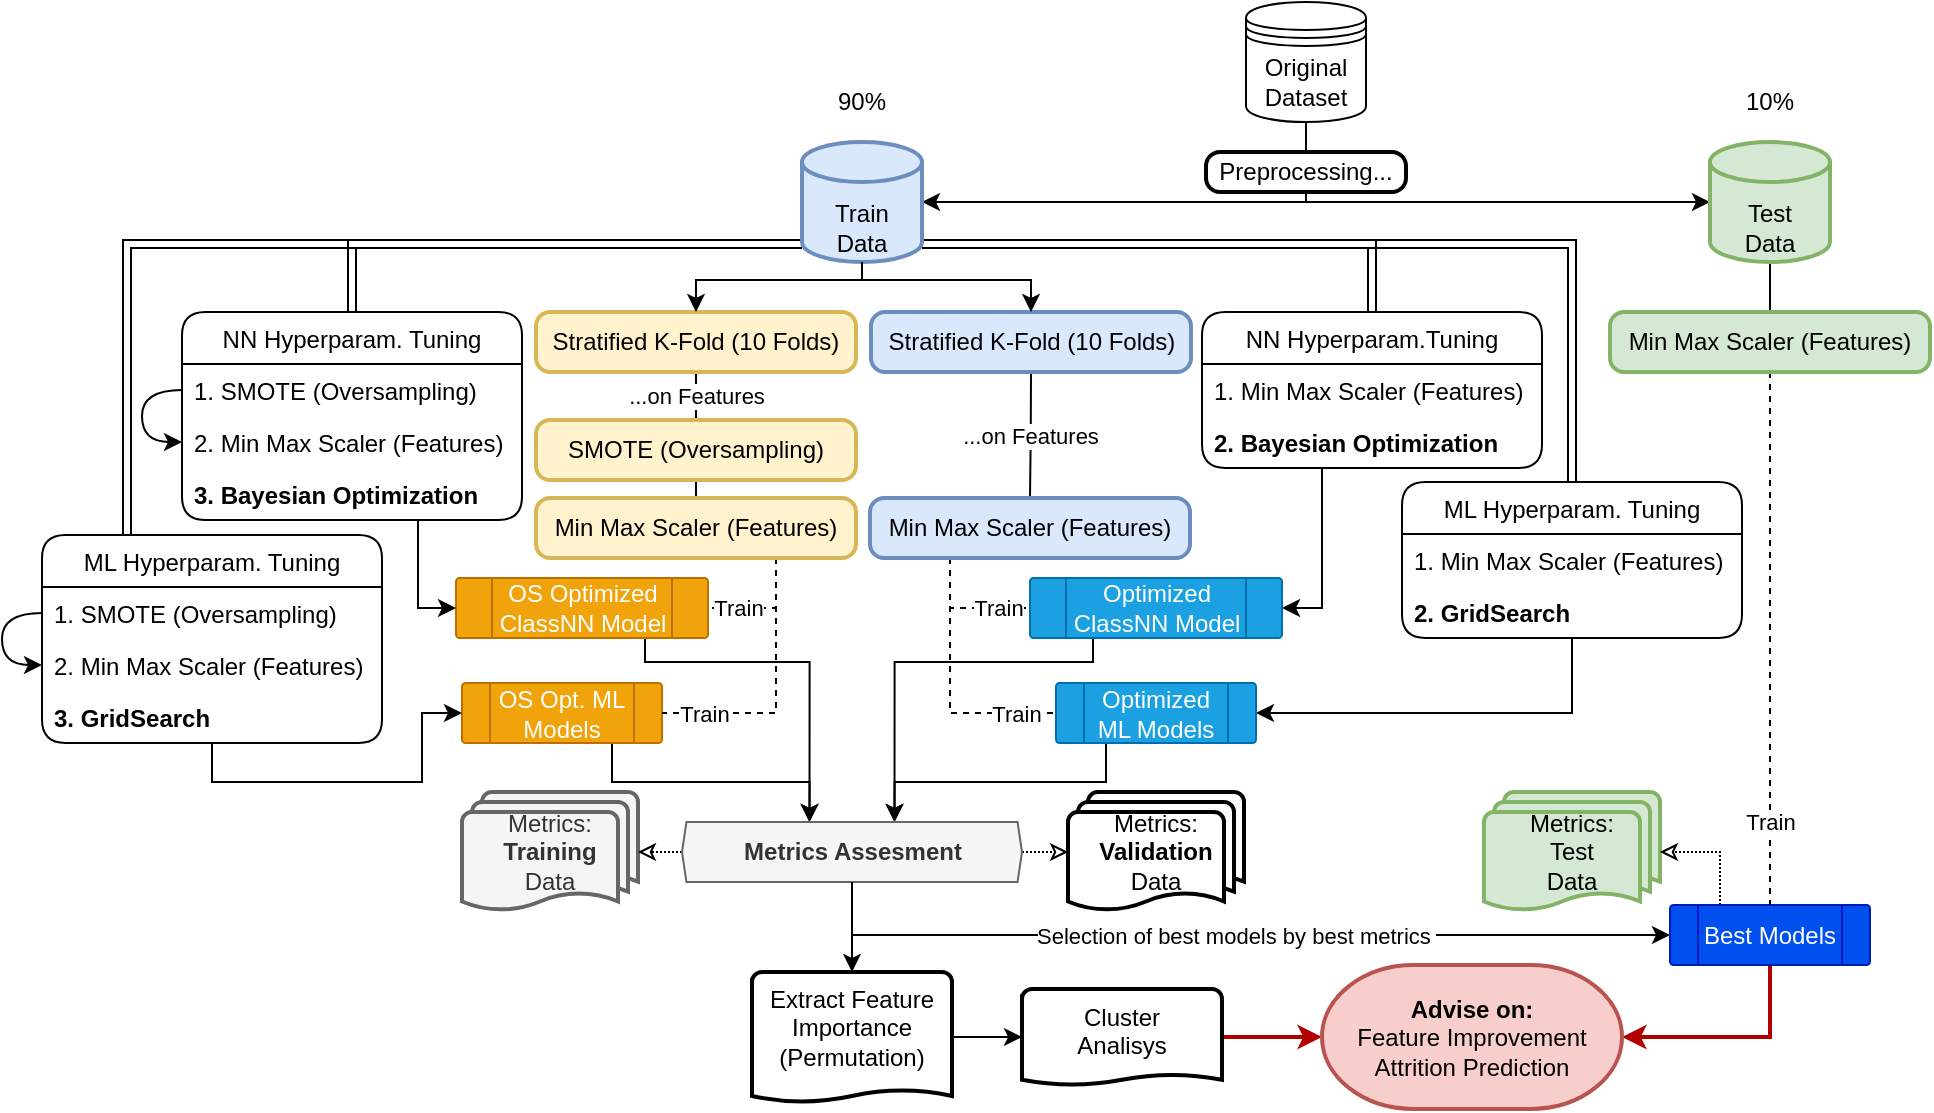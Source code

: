 <mxfile version="12.3.6" type="github" pages="1">
  <diagram id="vclmZol-7umqQOqe9Rck" name="Page-1">
    <mxGraphModel dx="1038" dy="579" grid="1" gridSize="10" guides="1" tooltips="1" connect="1" arrows="1" fold="1" page="1" pageScale="1" pageWidth="1169" pageHeight="827" math="0" shadow="0">
      <root>
        <mxCell id="0"/>
        <mxCell id="1" parent="0"/>
        <mxCell id="S4vEpRtLoYUOu1Y5i1EH-1" style="edgeStyle=orthogonalEdgeStyle;rounded=0;orthogonalLoop=1;jettySize=auto;html=1;exitX=0.5;exitY=1;exitDx=0;exitDy=0;entryX=0;entryY=0.5;entryDx=0;entryDy=0;entryPerimeter=0;" parent="1" source="S4vEpRtLoYUOu1Y5i1EH-3" target="S4vEpRtLoYUOu1Y5i1EH-4" edge="1">
          <mxGeometry relative="1" as="geometry">
            <mxPoint x="756" y="124" as="sourcePoint"/>
          </mxGeometry>
        </mxCell>
        <mxCell id="7yguZ5mXVUmebH4h-tQh-77" style="edgeStyle=orthogonalEdgeStyle;rounded=0;orthogonalLoop=1;jettySize=auto;html=1;exitX=0.5;exitY=1;exitDx=0;exitDy=0;exitPerimeter=0;entryX=0.5;entryY=0;entryDx=0;entryDy=0;startArrow=none;startFill=0;endArrow=none;endFill=0;" parent="1" source="S4vEpRtLoYUOu1Y5i1EH-4" target="0eRpexR927NenuxwNdnH-1" edge="1">
          <mxGeometry relative="1" as="geometry"/>
        </mxCell>
        <mxCell id="7yguZ5mXVUmebH4h-tQh-4" style="edgeStyle=orthogonalEdgeStyle;rounded=0;orthogonalLoop=1;jettySize=auto;html=1;exitX=1;exitY=0.85;exitDx=0;exitDy=0;exitPerimeter=0;entryX=0.5;entryY=0;entryDx=0;entryDy=0;curved=1;endArrow=none;endFill=0;shape=link;" parent="1" source="S4vEpRtLoYUOu1Y5i1EH-5" target="S4vEpRtLoYUOu1Y5i1EH-10" edge="1">
          <mxGeometry relative="1" as="geometry"/>
        </mxCell>
        <mxCell id="S4vEpRtLoYUOu1Y5i1EH-6" style="edgeStyle=orthogonalEdgeStyle;rounded=0;orthogonalLoop=1;jettySize=auto;html=1;exitX=0.5;exitY=1;exitDx=0;exitDy=0;entryX=1;entryY=0.5;entryDx=0;entryDy=0;entryPerimeter=0;" parent="1" source="S4vEpRtLoYUOu1Y5i1EH-3" target="S4vEpRtLoYUOu1Y5i1EH-5" edge="1">
          <mxGeometry relative="1" as="geometry">
            <mxPoint x="694" y="124" as="sourcePoint"/>
          </mxGeometry>
        </mxCell>
        <mxCell id="LLOeR4sEf4YQGzSrki6--1" style="edgeStyle=orthogonalEdgeStyle;rounded=0;orthogonalLoop=1;jettySize=auto;html=1;exitX=0.5;exitY=1;exitDx=0;exitDy=0;entryX=1;entryY=0.5;entryDx=0;entryDy=0;" parent="1" source="S4vEpRtLoYUOu1Y5i1EH-10" target="7yguZ5mXVUmebH4h-tQh-15" edge="1">
          <mxGeometry relative="1" as="geometry"/>
        </mxCell>
        <mxCell id="S4vEpRtLoYUOu1Y5i1EH-10" value="ML Hyperparam. Tuning" style="swimlane;fontStyle=0;childLayout=stackLayout;horizontal=1;startSize=26;fillColor=none;horizontalStack=0;resizeParent=1;resizeParentMax=0;resizeLast=0;collapsible=1;marginBottom=0;glass=0;swimlaneLine=1;rounded=1;" parent="1" vertex="1">
          <mxGeometry x="730" y="260" width="170" height="78" as="geometry">
            <mxRectangle x="700" y="256" width="157" height="26" as="alternateBounds"/>
          </mxGeometry>
        </mxCell>
        <mxCell id="S4vEpRtLoYUOu1Y5i1EH-11" value="1. Min Max Scaler (Features)" style="text;strokeColor=none;fillColor=none;align=left;verticalAlign=top;spacingLeft=4;spacingRight=4;overflow=hidden;rotatable=0;points=[[0,0.5],[1,0.5]];portConstraint=eastwest;" parent="S4vEpRtLoYUOu1Y5i1EH-10" vertex="1">
          <mxGeometry y="26" width="170" height="26" as="geometry"/>
        </mxCell>
        <mxCell id="LLOeR4sEf4YQGzSrki6--9" value="2. GridSearch" style="text;strokeColor=none;fillColor=none;align=left;verticalAlign=top;spacingLeft=4;spacingRight=4;overflow=hidden;rotatable=0;points=[[0,0.5],[1,0.5]];portConstraint=eastwest;fontStyle=1" parent="S4vEpRtLoYUOu1Y5i1EH-10" vertex="1">
          <mxGeometry y="52" width="170" height="26" as="geometry"/>
        </mxCell>
        <mxCell id="7yguZ5mXVUmebH4h-tQh-66" style="edgeStyle=orthogonalEdgeStyle;rounded=0;orthogonalLoop=1;jettySize=auto;html=1;exitX=0.25;exitY=1;exitDx=0;exitDy=0;entryX=0.625;entryY=0;entryDx=0;entryDy=0;" parent="1" source="7yguZ5mXVUmebH4h-tQh-15" target="7yguZ5mXVUmebH4h-tQh-62" edge="1">
          <mxGeometry relative="1" as="geometry">
            <Array as="points">
              <mxPoint x="582" y="410"/>
              <mxPoint x="476" y="410"/>
            </Array>
          </mxGeometry>
        </mxCell>
        <mxCell id="7yguZ5mXVUmebH4h-tQh-15" value="Optimized ML Models" style="verticalLabelPosition=middle;verticalAlign=middle;html=1;shape=process;whiteSpace=wrap;rounded=1;size=0.14;arcSize=6;labelPosition=center;align=center;fillColor=#1ba1e2;strokeColor=#006EAF;fontColor=#ffffff;" parent="1" vertex="1">
          <mxGeometry x="557" y="360.5" width="100" height="30" as="geometry"/>
        </mxCell>
        <mxCell id="7yguZ5mXVUmebH4h-tQh-30" value="...on Features" style="edgeStyle=orthogonalEdgeStyle;curved=1;rounded=0;orthogonalLoop=1;jettySize=auto;html=1;exitX=0.5;exitY=1;exitDx=0;exitDy=0;entryX=0.5;entryY=0;entryDx=0;entryDy=0;endArrow=none;endFill=0;" parent="1" source="7yguZ5mXVUmebH4h-tQh-18" target="7yguZ5mXVUmebH4h-tQh-29" edge="1">
          <mxGeometry relative="1" as="geometry"/>
        </mxCell>
        <mxCell id="7yguZ5mXVUmebH4h-tQh-18" value="Stratified K-Fold (10 Folds)" style="rounded=1;whiteSpace=wrap;html=1;absoluteArcSize=1;arcSize=14;strokeWidth=2;fillColor=#dae8fc;strokeColor=#6c8ebf;" parent="1" vertex="1">
          <mxGeometry x="464.5" y="175" width="160" height="30" as="geometry"/>
        </mxCell>
        <mxCell id="7yguZ5mXVUmebH4h-tQh-65" style="edgeStyle=orthogonalEdgeStyle;rounded=0;orthogonalLoop=1;jettySize=auto;html=1;exitX=0.25;exitY=1;exitDx=0;exitDy=0;entryX=0.625;entryY=0;entryDx=0;entryDy=0;" parent="1" source="7yguZ5mXVUmebH4h-tQh-21" target="7yguZ5mXVUmebH4h-tQh-62" edge="1">
          <mxGeometry relative="1" as="geometry">
            <Array as="points">
              <mxPoint x="576" y="350"/>
              <mxPoint x="476" y="350"/>
            </Array>
          </mxGeometry>
        </mxCell>
        <mxCell id="7yguZ5mXVUmebH4h-tQh-21" value="Optimized ClassNN Model" style="verticalLabelPosition=middle;verticalAlign=middle;html=1;shape=process;whiteSpace=wrap;rounded=1;size=0.14;arcSize=6;labelPosition=center;align=center;fillColor=#1ba1e2;strokeColor=#006EAF;fontColor=#ffffff;" parent="1" vertex="1">
          <mxGeometry x="544" y="308" width="126" height="30" as="geometry"/>
        </mxCell>
        <mxCell id="7yguZ5mXVUmebH4h-tQh-25" value="Metrics:&lt;br&gt;&lt;b&gt;Training&lt;/b&gt;&lt;br&gt;Data" style="strokeWidth=2;html=1;shape=mxgraph.flowchart.multi-document;whiteSpace=wrap;fillColor=#f5f5f5;strokeColor=#666666;fontColor=#333333;" parent="1" vertex="1">
          <mxGeometry x="260" y="415" width="88" height="60" as="geometry"/>
        </mxCell>
        <mxCell id="7yguZ5mXVUmebH4h-tQh-26" value="Metrics:&lt;br&gt;&lt;b&gt;Validation&lt;/b&gt;&lt;br&gt;Data" style="strokeWidth=2;html=1;shape=mxgraph.flowchart.multi-document;whiteSpace=wrap;" parent="1" vertex="1">
          <mxGeometry x="563" y="415" width="88" height="60" as="geometry"/>
        </mxCell>
        <mxCell id="7yguZ5mXVUmebH4h-tQh-27" value="Metrics:&lt;br&gt;Test&lt;br&gt;Data" style="strokeWidth=2;html=1;shape=mxgraph.flowchart.multi-document;whiteSpace=wrap;fillColor=#d5e8d4;strokeColor=#82b366;" parent="1" vertex="1">
          <mxGeometry x="771" y="415" width="88" height="60" as="geometry"/>
        </mxCell>
        <mxCell id="7yguZ5mXVUmebH4h-tQh-54" value="Train" style="edgeStyle=orthogonalEdgeStyle;rounded=0;orthogonalLoop=1;jettySize=auto;html=1;exitX=0.25;exitY=1;exitDx=0;exitDy=0;endArrow=none;endFill=0;entryX=0;entryY=0.5;entryDx=0;entryDy=0;dashed=1;" parent="1" source="7yguZ5mXVUmebH4h-tQh-29" target="7yguZ5mXVUmebH4h-tQh-15" edge="1">
          <mxGeometry x="0.682" relative="1" as="geometry">
            <Array as="points">
              <mxPoint x="504" y="376"/>
            </Array>
            <mxPoint x="480" y="370" as="targetPoint"/>
            <mxPoint as="offset"/>
          </mxGeometry>
        </mxCell>
        <mxCell id="LLOeR4sEf4YQGzSrki6--2" value="Train" style="edgeStyle=orthogonalEdgeStyle;rounded=0;orthogonalLoop=1;jettySize=auto;html=1;exitX=0.25;exitY=1;exitDx=0;exitDy=0;entryX=0;entryY=0.5;entryDx=0;entryDy=0;endArrow=none;endFill=0;dashed=1;" parent="1" source="7yguZ5mXVUmebH4h-tQh-29" target="7yguZ5mXVUmebH4h-tQh-21" edge="1">
          <mxGeometry x="0.515" relative="1" as="geometry">
            <Array as="points">
              <mxPoint x="504" y="323"/>
            </Array>
            <mxPoint as="offset"/>
          </mxGeometry>
        </mxCell>
        <mxCell id="7yguZ5mXVUmebH4h-tQh-29" value="Min Max Scaler (Features)" style="rounded=1;whiteSpace=wrap;html=1;absoluteArcSize=1;arcSize=14;strokeWidth=2;fillColor=#dae8fc;strokeColor=#6c8ebf;" parent="1" vertex="1">
          <mxGeometry x="464" y="268" width="160" height="30" as="geometry"/>
        </mxCell>
        <mxCell id="7yguZ5mXVUmebH4h-tQh-39" style="edgeStyle=orthogonalEdgeStyle;curved=1;rounded=0;orthogonalLoop=1;jettySize=auto;html=1;exitX=0;exitY=0.85;exitDx=0;exitDy=0;entryX=0.25;entryY=0;entryDx=0;entryDy=0;shape=link;exitPerimeter=0;" parent="1" source="S4vEpRtLoYUOu1Y5i1EH-5" target="7yguZ5mXVUmebH4h-tQh-33" edge="1">
          <mxGeometry relative="1" as="geometry"/>
        </mxCell>
        <mxCell id="7yguZ5mXVUmebH4h-tQh-44" value="...on Features" style="edgeStyle=orthogonalEdgeStyle;curved=1;rounded=0;orthogonalLoop=1;jettySize=auto;html=1;entryX=0.5;entryY=0;entryDx=0;entryDy=0;endArrow=none;endFill=0;exitX=0.5;exitY=1;exitDx=0;exitDy=0;" parent="1" source="7yguZ5mXVUmebH4h-tQh-31" target="7yguZ5mXVUmebH4h-tQh-42" edge="1">
          <mxGeometry relative="1" as="geometry">
            <mxPoint x="330" y="260" as="sourcePoint"/>
          </mxGeometry>
        </mxCell>
        <mxCell id="7yguZ5mXVUmebH4h-tQh-31" value="&lt;span style=&quot;white-space: normal&quot;&gt;Stratified K-Fold (10 Folds)&lt;/span&gt;" style="rounded=1;whiteSpace=wrap;html=1;absoluteArcSize=1;arcSize=14;strokeWidth=2;fillColor=#fff2cc;strokeColor=#d6b656;" parent="1" vertex="1">
          <mxGeometry x="297" y="175" width="160" height="30" as="geometry"/>
        </mxCell>
        <mxCell id="7yguZ5mXVUmebH4h-tQh-33" value="ML Hyperparam. Tuning" style="swimlane;fontStyle=0;childLayout=stackLayout;horizontal=1;startSize=26;fillColor=none;horizontalStack=0;resizeParent=1;resizeParentMax=0;resizeLast=0;collapsible=1;marginBottom=0;rounded=1;comic=0;" parent="1" vertex="1">
          <mxGeometry x="50" y="286.5" width="170" height="104" as="geometry">
            <mxRectangle x="50" y="286.5" width="157" height="26" as="alternateBounds"/>
          </mxGeometry>
        </mxCell>
        <mxCell id="7yguZ5mXVUmebH4h-tQh-38" style="edgeStyle=orthogonalEdgeStyle;curved=1;rounded=0;orthogonalLoop=1;jettySize=auto;html=1;entryX=0;entryY=0.5;entryDx=0;entryDy=0;exitX=0;exitY=0.5;exitDx=0;exitDy=0;" parent="7yguZ5mXVUmebH4h-tQh-33" source="7yguZ5mXVUmebH4h-tQh-36" target="7yguZ5mXVUmebH4h-tQh-35" edge="1">
          <mxGeometry relative="1" as="geometry">
            <Array as="points">
              <mxPoint x="-20" y="39"/>
              <mxPoint x="-20" y="65"/>
            </Array>
            <mxPoint x="-10" y="133" as="sourcePoint"/>
          </mxGeometry>
        </mxCell>
        <mxCell id="7yguZ5mXVUmebH4h-tQh-36" value="1. SMOTE (Oversampling)" style="text;strokeColor=none;fillColor=none;align=left;verticalAlign=top;spacingLeft=4;spacingRight=4;overflow=hidden;rotatable=0;points=[[0,0.5],[1,0.5]];portConstraint=eastwest;" parent="7yguZ5mXVUmebH4h-tQh-33" vertex="1">
          <mxGeometry y="26" width="170" height="26" as="geometry"/>
        </mxCell>
        <mxCell id="7yguZ5mXVUmebH4h-tQh-35" value="2. Min Max Scaler (Features)" style="text;strokeColor=none;fillColor=none;align=left;verticalAlign=top;spacingLeft=4;spacingRight=4;overflow=hidden;rotatable=0;points=[[0,0.5],[1,0.5]];portConstraint=eastwest;" parent="7yguZ5mXVUmebH4h-tQh-33" vertex="1">
          <mxGeometry y="52" width="170" height="26" as="geometry"/>
        </mxCell>
        <mxCell id="LLOeR4sEf4YQGzSrki6--11" value="3. GridSearch" style="text;strokeColor=none;fillColor=none;align=left;verticalAlign=top;spacingLeft=4;spacingRight=4;overflow=hidden;rotatable=0;points=[[0,0.5],[1,0.5]];portConstraint=eastwest;fontStyle=1" parent="7yguZ5mXVUmebH4h-tQh-33" vertex="1">
          <mxGeometry y="78" width="170" height="26" as="geometry"/>
        </mxCell>
        <mxCell id="7yguZ5mXVUmebH4h-tQh-63" style="edgeStyle=orthogonalEdgeStyle;rounded=0;orthogonalLoop=1;jettySize=auto;html=1;exitX=0.75;exitY=1;exitDx=0;exitDy=0;entryX=0.375;entryY=0;entryDx=0;entryDy=0;" parent="1" source="7yguZ5mXVUmebH4h-tQh-40" target="7yguZ5mXVUmebH4h-tQh-62" edge="1">
          <mxGeometry relative="1" as="geometry">
            <Array as="points">
              <mxPoint x="335" y="410"/>
              <mxPoint x="434" y="410"/>
            </Array>
          </mxGeometry>
        </mxCell>
        <mxCell id="7yguZ5mXVUmebH4h-tQh-40" value="OS Opt. ML Models" style="verticalLabelPosition=middle;verticalAlign=middle;html=1;shape=process;whiteSpace=wrap;rounded=1;size=0.14;arcSize=6;labelPosition=center;align=center;fillColor=#f0a30a;strokeColor=#BD7000;fontColor=#ffffff;" parent="1" vertex="1">
          <mxGeometry x="260" y="360.5" width="100" height="30" as="geometry"/>
        </mxCell>
        <mxCell id="7yguZ5mXVUmebH4h-tQh-41" style="edgeStyle=orthogonalEdgeStyle;curved=1;rounded=0;orthogonalLoop=1;jettySize=auto;html=1;exitX=0.5;exitY=1;exitDx=0;exitDy=0;entryX=0.5;entryY=0;entryDx=0;entryDy=0;endArrow=none;endFill=0;" parent="1" source="7yguZ5mXVUmebH4h-tQh-42" target="7yguZ5mXVUmebH4h-tQh-43" edge="1">
          <mxGeometry relative="1" as="geometry"/>
        </mxCell>
        <mxCell id="7yguZ5mXVUmebH4h-tQh-42" value="SMOTE (Oversampling)" style="rounded=1;whiteSpace=wrap;html=1;absoluteArcSize=1;arcSize=14;strokeWidth=2;fillColor=#fff2cc;strokeColor=#d6b656;" parent="1" vertex="1">
          <mxGeometry x="297" y="229" width="160" height="30" as="geometry"/>
        </mxCell>
        <mxCell id="7yguZ5mXVUmebH4h-tQh-47" value="Train" style="edgeStyle=orthogonalEdgeStyle;rounded=0;orthogonalLoop=1;jettySize=auto;html=1;exitX=0.75;exitY=1;exitDx=0;exitDy=0;entryX=1;entryY=0.5;entryDx=0;entryDy=0;endArrow=none;endFill=0;dashed=1;" parent="1" source="7yguZ5mXVUmebH4h-tQh-43" target="7yguZ5mXVUmebH4h-tQh-40" edge="1">
          <mxGeometry x="0.69" relative="1" as="geometry">
            <Array as="points">
              <mxPoint x="417" y="376"/>
            </Array>
            <mxPoint as="offset"/>
          </mxGeometry>
        </mxCell>
        <mxCell id="7yguZ5mXVUmebH4h-tQh-48" value="Train" style="edgeStyle=orthogonalEdgeStyle;rounded=0;orthogonalLoop=1;jettySize=auto;html=1;exitX=0.75;exitY=1;exitDx=0;exitDy=0;entryX=1;entryY=0.5;entryDx=0;entryDy=0;endArrow=none;endFill=0;comic=0;dashed=1;" parent="1" source="7yguZ5mXVUmebH4h-tQh-43" target="7yguZ5mXVUmebH4h-tQh-45" edge="1">
          <mxGeometry x="0.5" relative="1" as="geometry">
            <Array as="points">
              <mxPoint x="417" y="323"/>
            </Array>
            <mxPoint as="offset"/>
          </mxGeometry>
        </mxCell>
        <mxCell id="7yguZ5mXVUmebH4h-tQh-43" value="Min Max Scaler (Features)" style="rounded=1;whiteSpace=wrap;html=1;absoluteArcSize=1;arcSize=14;strokeWidth=2;fillColor=#fff2cc;strokeColor=#d6b656;" parent="1" vertex="1">
          <mxGeometry x="297" y="268" width="160" height="30" as="geometry"/>
        </mxCell>
        <mxCell id="7yguZ5mXVUmebH4h-tQh-64" style="edgeStyle=orthogonalEdgeStyle;rounded=0;orthogonalLoop=1;jettySize=auto;html=1;exitX=0.75;exitY=1;exitDx=0;exitDy=0;entryX=0.375;entryY=0;entryDx=0;entryDy=0;" parent="1" source="7yguZ5mXVUmebH4h-tQh-45" target="7yguZ5mXVUmebH4h-tQh-62" edge="1">
          <mxGeometry relative="1" as="geometry">
            <Array as="points">
              <mxPoint x="352" y="350"/>
              <mxPoint x="434" y="350"/>
            </Array>
          </mxGeometry>
        </mxCell>
        <mxCell id="7yguZ5mXVUmebH4h-tQh-45" value="OS Optimized ClassNN Model" style="verticalLabelPosition=middle;verticalAlign=middle;html=1;shape=process;whiteSpace=wrap;rounded=1;size=0.14;arcSize=6;labelPosition=center;align=center;fillColor=#f0a30a;strokeColor=#BD7000;fontColor=#ffffff;" parent="1" vertex="1">
          <mxGeometry x="257" y="308" width="126" height="30" as="geometry"/>
        </mxCell>
        <mxCell id="7yguZ5mXVUmebH4h-tQh-46" style="edgeStyle=orthogonalEdgeStyle;rounded=0;orthogonalLoop=1;jettySize=auto;html=1;entryX=0;entryY=0.5;entryDx=0;entryDy=0;exitX=0.5;exitY=1;exitDx=0;exitDy=0;" parent="1" source="7yguZ5mXVUmebH4h-tQh-33" target="7yguZ5mXVUmebH4h-tQh-40" edge="1">
          <mxGeometry relative="1" as="geometry">
            <mxPoint x="130" y="420" as="sourcePoint"/>
            <Array as="points">
              <mxPoint x="135" y="410"/>
              <mxPoint x="240" y="410"/>
              <mxPoint x="240" y="376"/>
            </Array>
          </mxGeometry>
        </mxCell>
        <mxCell id="7yguZ5mXVUmebH4h-tQh-68" style="edgeStyle=orthogonalEdgeStyle;rounded=0;orthogonalLoop=1;jettySize=auto;html=1;exitX=0;exitY=0.5;exitDx=0;exitDy=0;dashed=1;dashPattern=1 1;endArrow=classic;endFill=0;entryX=1;entryY=0.5;entryDx=0;entryDy=0;entryPerimeter=0;" parent="1" source="7yguZ5mXVUmebH4h-tQh-62" target="7yguZ5mXVUmebH4h-tQh-25" edge="1">
          <mxGeometry relative="1" as="geometry">
            <mxPoint x="330" y="445" as="targetPoint"/>
          </mxGeometry>
        </mxCell>
        <mxCell id="7yguZ5mXVUmebH4h-tQh-74" value="Selection of best models by best metrics&amp;nbsp;" style="edgeStyle=orthogonalEdgeStyle;rounded=0;orthogonalLoop=1;jettySize=auto;html=1;exitX=0.5;exitY=1;exitDx=0;exitDy=0;entryX=0;entryY=0.5;entryDx=0;entryDy=0;startArrow=none;startFill=0;endArrow=classic;endFill=1;" parent="1" source="7yguZ5mXVUmebH4h-tQh-62" target="7yguZ5mXVUmebH4h-tQh-72" edge="1">
          <mxGeometry relative="1" as="geometry"/>
        </mxCell>
        <mxCell id="LLOeR4sEf4YQGzSrki6--29" style="edgeStyle=orthogonalEdgeStyle;rounded=0;orthogonalLoop=1;jettySize=auto;html=1;exitX=1;exitY=0.5;exitDx=0;exitDy=0;entryX=0;entryY=0.5;entryDx=0;entryDy=0;entryPerimeter=0;dashed=1;dashPattern=1 1;endArrow=classic;endFill=0;strokeWidth=1;" parent="1" source="7yguZ5mXVUmebH4h-tQh-62" target="7yguZ5mXVUmebH4h-tQh-26" edge="1">
          <mxGeometry relative="1" as="geometry"/>
        </mxCell>
        <mxCell id="7yguZ5mXVUmebH4h-tQh-62" value="Metrics Assesment" style="verticalLabelPosition=middle;verticalAlign=middle;html=1;shape=hexagon;perimeter=hexagonPerimeter2;arcSize=6;size=0.013;labelPosition=center;align=center;fillColor=#f5f5f5;strokeColor=#666666;fontColor=#333333;fontStyle=1" parent="1" vertex="1">
          <mxGeometry x="370" y="430" width="170" height="30" as="geometry"/>
        </mxCell>
        <mxCell id="7yguZ5mXVUmebH4h-tQh-76" style="edgeStyle=orthogonalEdgeStyle;rounded=0;orthogonalLoop=1;jettySize=auto;html=1;exitX=0.5;exitY=1;exitDx=0;exitDy=0;entryX=0.5;entryY=0;entryDx=0;entryDy=0;entryPerimeter=0;startArrow=none;startFill=0;endArrow=classic;endFill=1;" parent="1" source="7yguZ5mXVUmebH4h-tQh-62" target="7yguZ5mXVUmebH4h-tQh-75" edge="1">
          <mxGeometry relative="1" as="geometry"/>
        </mxCell>
        <mxCell id="7yguZ5mXVUmebH4h-tQh-78" style="edgeStyle=orthogonalEdgeStyle;rounded=0;orthogonalLoop=1;jettySize=auto;html=1;exitX=0.25;exitY=0;exitDx=0;exitDy=0;entryX=1;entryY=0.5;entryDx=0;entryDy=0;entryPerimeter=0;startArrow=none;startFill=0;endArrow=classic;endFill=0;dashed=1;dashPattern=1 1;" parent="1" source="7yguZ5mXVUmebH4h-tQh-72" target="7yguZ5mXVUmebH4h-tQh-27" edge="1">
          <mxGeometry relative="1" as="geometry"/>
        </mxCell>
        <mxCell id="LLOeR4sEf4YQGzSrki6--28" style="edgeStyle=orthogonalEdgeStyle;rounded=0;orthogonalLoop=1;jettySize=auto;html=1;exitX=0.5;exitY=1;exitDx=0;exitDy=0;entryX=1;entryY=0.5;entryDx=0;entryDy=0;entryPerimeter=0;endArrow=classic;endFill=1;strokeWidth=2;fillColor=#e51400;strokeColor=#B20000;" parent="1" source="7yguZ5mXVUmebH4h-tQh-72" target="0eRpexR927NenuxwNdnH-3" edge="1">
          <mxGeometry relative="1" as="geometry"/>
        </mxCell>
        <mxCell id="7yguZ5mXVUmebH4h-tQh-72" value="Best Models" style="verticalLabelPosition=middle;verticalAlign=middle;html=1;shape=process;whiteSpace=wrap;rounded=1;size=0.14;arcSize=6;labelPosition=center;align=center;fillColor=#0050ef;strokeColor=#001DBC;fontColor=#ffffff;" parent="1" vertex="1">
          <mxGeometry x="864" y="471.5" width="100" height="30" as="geometry"/>
        </mxCell>
        <mxCell id="0eRpexR927NenuxwNdnH-4" style="edgeStyle=orthogonalEdgeStyle;rounded=0;orthogonalLoop=1;jettySize=auto;html=1;exitX=1;exitY=0.5;exitDx=0;exitDy=0;exitPerimeter=0;entryX=0;entryY=0.5;entryDx=0;entryDy=0;entryPerimeter=0;endArrow=classic;endFill=1;strokeWidth=2;fillColor=#e51400;strokeColor=#B20000;" parent="1" source="LLOeR4sEf4YQGzSrki6--25" target="0eRpexR927NenuxwNdnH-3" edge="1">
          <mxGeometry relative="1" as="geometry"/>
        </mxCell>
        <mxCell id="LLOeR4sEf4YQGzSrki6--26" value="" style="edgeStyle=orthogonalEdgeStyle;rounded=0;orthogonalLoop=1;jettySize=auto;html=1;endArrow=classic;endFill=1;" parent="1" source="7yguZ5mXVUmebH4h-tQh-75" target="LLOeR4sEf4YQGzSrki6--25" edge="1">
          <mxGeometry relative="1" as="geometry"/>
        </mxCell>
        <mxCell id="7yguZ5mXVUmebH4h-tQh-75" value="Extract Feature Importance&lt;br&gt;(Permutation)" style="strokeWidth=2;html=1;shape=mxgraph.flowchart.document2;whiteSpace=wrap;size=0.093;verticalAlign=top;" parent="1" vertex="1">
          <mxGeometry x="405" y="505" width="100" height="65" as="geometry"/>
        </mxCell>
        <mxCell id="0eRpexR927NenuxwNdnH-2" value="Train" style="edgeStyle=orthogonalEdgeStyle;rounded=0;orthogonalLoop=1;jettySize=auto;html=1;exitX=0.5;exitY=1;exitDx=0;exitDy=0;entryX=0.5;entryY=0;entryDx=0;entryDy=0;dashed=1;endArrow=none;endFill=0;" parent="1" source="0eRpexR927NenuxwNdnH-1" target="7yguZ5mXVUmebH4h-tQh-72" edge="1">
          <mxGeometry x="0.685" relative="1" as="geometry">
            <mxPoint as="offset"/>
          </mxGeometry>
        </mxCell>
        <mxCell id="0eRpexR927NenuxwNdnH-1" value="Min Max Scaler (Features)" style="rounded=1;whiteSpace=wrap;html=1;absoluteArcSize=1;arcSize=14;strokeWidth=2;fillColor=#d5e8d4;strokeColor=#82b366;" parent="1" vertex="1">
          <mxGeometry x="834" y="175" width="160" height="30" as="geometry"/>
        </mxCell>
        <mxCell id="0eRpexR927NenuxwNdnH-3" value="&lt;b&gt;Advise on:&lt;br&gt;&lt;/b&gt;&lt;span&gt;Feature Improvement&lt;/span&gt;&lt;br&gt;&lt;span&gt;Attrition Prediction&lt;/span&gt;" style="strokeWidth=2;html=1;shape=mxgraph.flowchart.terminator;whiteSpace=wrap;fillColor=#f8cecc;strokeColor=#b85450;" parent="1" vertex="1">
          <mxGeometry x="690" y="501.5" width="150" height="72" as="geometry"/>
        </mxCell>
        <mxCell id="LLOeR4sEf4YQGzSrki6--8" style="edgeStyle=orthogonalEdgeStyle;rounded=0;orthogonalLoop=1;jettySize=auto;html=1;exitX=0.25;exitY=1;exitDx=0;exitDy=0;entryX=1;entryY=0.5;entryDx=0;entryDy=0;endArrow=classic;endFill=1;" parent="1" source="LLOeR4sEf4YQGzSrki6--3" target="7yguZ5mXVUmebH4h-tQh-21" edge="1">
          <mxGeometry relative="1" as="geometry">
            <Array as="points">
              <mxPoint x="690" y="253"/>
              <mxPoint x="690" y="323"/>
            </Array>
          </mxGeometry>
        </mxCell>
        <mxCell id="LLOeR4sEf4YQGzSrki6--3" value="NN Hyperparam.Tuning" style="swimlane;fontStyle=0;childLayout=stackLayout;horizontal=1;startSize=26;fillColor=none;horizontalStack=0;resizeParent=1;resizeParentMax=0;resizeLast=0;collapsible=1;marginBottom=0;glass=0;swimlaneLine=1;rounded=1;" parent="1" vertex="1">
          <mxGeometry x="630" y="175" width="170" height="78" as="geometry">
            <mxRectangle x="630" y="175" width="157" height="26" as="alternateBounds"/>
          </mxGeometry>
        </mxCell>
        <mxCell id="LLOeR4sEf4YQGzSrki6--6" value="1. Min Max Scaler (Features)" style="text;strokeColor=none;fillColor=none;align=left;verticalAlign=top;spacingLeft=4;spacingRight=4;overflow=hidden;rotatable=0;points=[[0,0.5],[1,0.5]];portConstraint=eastwest;" parent="LLOeR4sEf4YQGzSrki6--3" vertex="1">
          <mxGeometry y="26" width="170" height="26" as="geometry"/>
        </mxCell>
        <mxCell id="LLOeR4sEf4YQGzSrki6--10" value="2. Bayesian Optimization" style="text;strokeColor=none;fillColor=none;align=left;verticalAlign=top;spacingLeft=4;spacingRight=4;overflow=hidden;rotatable=0;points=[[0,0.5],[1,0.5]];portConstraint=eastwest;fontStyle=1" parent="LLOeR4sEf4YQGzSrki6--3" vertex="1">
          <mxGeometry y="52" width="170" height="26" as="geometry"/>
        </mxCell>
        <mxCell id="LLOeR4sEf4YQGzSrki6--7" style="edgeStyle=orthogonalEdgeStyle;rounded=0;orthogonalLoop=1;jettySize=auto;html=1;exitX=1;exitY=0.85;exitDx=0;exitDy=0;exitPerimeter=0;entryX=0.5;entryY=0;entryDx=0;entryDy=0;curved=1;endArrow=none;endFill=0;shape=link;" parent="1" source="S4vEpRtLoYUOu1Y5i1EH-5" target="LLOeR4sEf4YQGzSrki6--3" edge="1">
          <mxGeometry relative="1" as="geometry">
            <mxPoint x="308.5" y="186" as="sourcePoint"/>
            <mxPoint x="715.5" y="209" as="targetPoint"/>
          </mxGeometry>
        </mxCell>
        <mxCell id="LLOeR4sEf4YQGzSrki6--19" style="edgeStyle=orthogonalEdgeStyle;rounded=0;orthogonalLoop=1;jettySize=auto;html=1;exitX=0.75;exitY=1;exitDx=0;exitDy=0;entryX=0;entryY=0.5;entryDx=0;entryDy=0;endArrow=classic;endFill=1;" parent="1" source="LLOeR4sEf4YQGzSrki6--12" target="7yguZ5mXVUmebH4h-tQh-45" edge="1">
          <mxGeometry relative="1" as="geometry">
            <Array as="points">
              <mxPoint x="238" y="323"/>
            </Array>
          </mxGeometry>
        </mxCell>
        <mxCell id="LLOeR4sEf4YQGzSrki6--12" value="NN Hyperparam. Tuning" style="swimlane;fontStyle=0;childLayout=stackLayout;horizontal=1;startSize=26;fillColor=none;horizontalStack=0;resizeParent=1;resizeParentMax=0;resizeLast=0;collapsible=1;marginBottom=0;rounded=1;comic=0;" parent="1" vertex="1">
          <mxGeometry x="120" y="175" width="170" height="104" as="geometry">
            <mxRectangle x="120" y="175" width="157" height="26" as="alternateBounds"/>
          </mxGeometry>
        </mxCell>
        <mxCell id="LLOeR4sEf4YQGzSrki6--13" style="edgeStyle=orthogonalEdgeStyle;curved=1;rounded=0;orthogonalLoop=1;jettySize=auto;html=1;entryX=0;entryY=0.5;entryDx=0;entryDy=0;exitX=0;exitY=0.5;exitDx=0;exitDy=0;" parent="LLOeR4sEf4YQGzSrki6--12" source="LLOeR4sEf4YQGzSrki6--14" target="LLOeR4sEf4YQGzSrki6--15" edge="1">
          <mxGeometry relative="1" as="geometry">
            <Array as="points">
              <mxPoint x="-20" y="39"/>
              <mxPoint x="-20" y="65"/>
            </Array>
            <mxPoint x="-10" y="133" as="sourcePoint"/>
          </mxGeometry>
        </mxCell>
        <mxCell id="LLOeR4sEf4YQGzSrki6--14" value="1. SMOTE (Oversampling)" style="text;strokeColor=none;fillColor=none;align=left;verticalAlign=top;spacingLeft=4;spacingRight=4;overflow=hidden;rotatable=0;points=[[0,0.5],[1,0.5]];portConstraint=eastwest;" parent="LLOeR4sEf4YQGzSrki6--12" vertex="1">
          <mxGeometry y="26" width="170" height="26" as="geometry"/>
        </mxCell>
        <mxCell id="LLOeR4sEf4YQGzSrki6--15" value="2. Min Max Scaler (Features)" style="text;strokeColor=none;fillColor=none;align=left;verticalAlign=top;spacingLeft=4;spacingRight=4;overflow=hidden;rotatable=0;points=[[0,0.5],[1,0.5]];portConstraint=eastwest;" parent="LLOeR4sEf4YQGzSrki6--12" vertex="1">
          <mxGeometry y="52" width="170" height="26" as="geometry"/>
        </mxCell>
        <mxCell id="LLOeR4sEf4YQGzSrki6--16" value="3. Bayesian Optimization" style="text;strokeColor=none;fillColor=none;align=left;verticalAlign=top;spacingLeft=4;spacingRight=4;overflow=hidden;rotatable=0;points=[[0,0.5],[1,0.5]];portConstraint=eastwest;fontStyle=1" parent="LLOeR4sEf4YQGzSrki6--12" vertex="1">
          <mxGeometry y="78" width="170" height="26" as="geometry"/>
        </mxCell>
        <mxCell id="LLOeR4sEf4YQGzSrki6--18" style="edgeStyle=orthogonalEdgeStyle;curved=1;rounded=0;orthogonalLoop=1;jettySize=auto;html=1;shape=link;exitX=0;exitY=0.85;exitDx=0;exitDy=0;exitPerimeter=0;" parent="1" source="S4vEpRtLoYUOu1Y5i1EH-5" target="LLOeR4sEf4YQGzSrki6--12" edge="1">
          <mxGeometry relative="1" as="geometry">
            <mxPoint x="310" y="130" as="sourcePoint"/>
            <mxPoint x="-25" y="239" as="targetPoint"/>
          </mxGeometry>
        </mxCell>
        <mxCell id="LLOeR4sEf4YQGzSrki6--20" value="" style="group" parent="1" vertex="1" connectable="0">
          <mxGeometry x="884" y="60" width="60" height="90" as="geometry"/>
        </mxCell>
        <mxCell id="S4vEpRtLoYUOu1Y5i1EH-4" value="Test&lt;br&gt;Data" style="strokeWidth=2;html=1;shape=mxgraph.flowchart.database;whiteSpace=wrap;verticalAlign=bottom;fillColor=#d5e8d4;strokeColor=#82b366;" parent="LLOeR4sEf4YQGzSrki6--20" vertex="1">
          <mxGeometry y="30" width="60" height="60" as="geometry"/>
        </mxCell>
        <mxCell id="S4vEpRtLoYUOu1Y5i1EH-9" value="10%" style="text;html=1;strokeColor=none;fillColor=none;align=center;verticalAlign=middle;whiteSpace=wrap;rounded=0;" parent="LLOeR4sEf4YQGzSrki6--20" vertex="1">
          <mxGeometry x="10" width="40" height="20" as="geometry"/>
        </mxCell>
        <mxCell id="LLOeR4sEf4YQGzSrki6--21" value="" style="group" parent="1" vertex="1" connectable="0">
          <mxGeometry x="430" y="60" width="60" height="90" as="geometry"/>
        </mxCell>
        <mxCell id="S4vEpRtLoYUOu1Y5i1EH-5" value="Train &lt;br&gt;Data" style="strokeWidth=2;html=1;shape=mxgraph.flowchart.database;whiteSpace=wrap;verticalAlign=bottom;fillColor=#dae8fc;strokeColor=#6c8ebf;" parent="LLOeR4sEf4YQGzSrki6--21" vertex="1">
          <mxGeometry y="30" width="60" height="60" as="geometry"/>
        </mxCell>
        <mxCell id="S4vEpRtLoYUOu1Y5i1EH-8" value="90%" style="text;html=1;strokeColor=none;fillColor=none;align=center;verticalAlign=middle;whiteSpace=wrap;rounded=0;" parent="LLOeR4sEf4YQGzSrki6--21" vertex="1">
          <mxGeometry x="10" width="40" height="20" as="geometry"/>
        </mxCell>
        <mxCell id="LLOeR4sEf4YQGzSrki6--22" value="" style="group" parent="1" vertex="1" connectable="0">
          <mxGeometry x="632" y="20" width="100" height="95" as="geometry"/>
        </mxCell>
        <mxCell id="S4vEpRtLoYUOu1Y5i1EH-3" value="Original&lt;br&gt;Dataset" style="shape=datastore;whiteSpace=wrap;html=1;" parent="LLOeR4sEf4YQGzSrki6--22" vertex="1">
          <mxGeometry x="20" width="60" height="60" as="geometry"/>
        </mxCell>
        <mxCell id="7yguZ5mXVUmebH4h-tQh-79" value="Preprocessing..." style="rounded=1;whiteSpace=wrap;html=1;absoluteArcSize=1;arcSize=14;strokeWidth=2;" parent="LLOeR4sEf4YQGzSrki6--22" vertex="1">
          <mxGeometry y="75" width="100" height="20" as="geometry"/>
        </mxCell>
        <mxCell id="LLOeR4sEf4YQGzSrki6--23" style="edgeStyle=orthogonalEdgeStyle;rounded=0;orthogonalLoop=1;jettySize=auto;html=1;exitX=0.5;exitY=1;exitDx=0;exitDy=0;exitPerimeter=0;entryX=0.5;entryY=0;entryDx=0;entryDy=0;endArrow=classic;endFill=1;" parent="1" source="S4vEpRtLoYUOu1Y5i1EH-5" target="7yguZ5mXVUmebH4h-tQh-31" edge="1">
          <mxGeometry relative="1" as="geometry">
            <Array as="points">
              <mxPoint x="460" y="159"/>
              <mxPoint x="377" y="159"/>
            </Array>
          </mxGeometry>
        </mxCell>
        <mxCell id="LLOeR4sEf4YQGzSrki6--24" style="edgeStyle=orthogonalEdgeStyle;rounded=0;orthogonalLoop=1;jettySize=auto;html=1;exitX=0.5;exitY=1;exitDx=0;exitDy=0;exitPerimeter=0;entryX=0.5;entryY=0;entryDx=0;entryDy=0;endArrow=classic;endFill=1;" parent="1" source="S4vEpRtLoYUOu1Y5i1EH-5" target="7yguZ5mXVUmebH4h-tQh-18" edge="1">
          <mxGeometry relative="1" as="geometry">
            <Array as="points">
              <mxPoint x="460" y="159"/>
              <mxPoint x="545" y="159"/>
            </Array>
          </mxGeometry>
        </mxCell>
        <mxCell id="LLOeR4sEf4YQGzSrki6--25" value="Cluster &lt;br&gt;Analisys" style="strokeWidth=2;html=1;shape=mxgraph.flowchart.document2;whiteSpace=wrap;size=0.11;verticalAlign=top;" parent="1" vertex="1">
          <mxGeometry x="540" y="513.5" width="100" height="48" as="geometry"/>
        </mxCell>
      </root>
    </mxGraphModel>
  </diagram>
</mxfile>
